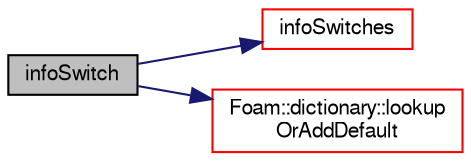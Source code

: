 digraph "infoSwitch"
{
  bgcolor="transparent";
  edge [fontname="FreeSans",fontsize="10",labelfontname="FreeSans",labelfontsize="10"];
  node [fontname="FreeSans",fontsize="10",shape=record];
  rankdir="LR";
  Node2393 [label="infoSwitch",height=0.2,width=0.4,color="black", fillcolor="grey75", style="filled", fontcolor="black"];
  Node2393 -> Node2394 [color="midnightblue",fontsize="10",style="solid",fontname="FreeSans"];
  Node2394 [label="infoSwitches",height=0.2,width=0.4,color="red",URL="$a21163.html#abc210d80347a857ecc28605653cfd485",tooltip="The InfoSwitches sub-dictionary in the central controlDict. "];
  Node2393 -> Node2462 [color="midnightblue",fontsize="10",style="solid",fontname="FreeSans"];
  Node2462 [label="Foam::dictionary::lookup\lOrAddDefault",height=0.2,width=0.4,color="red",URL="$a26014.html#aadafaae6847668979f5ce540f62d6e62",tooltip="Find and return a T, if not found return the given. "];
}
